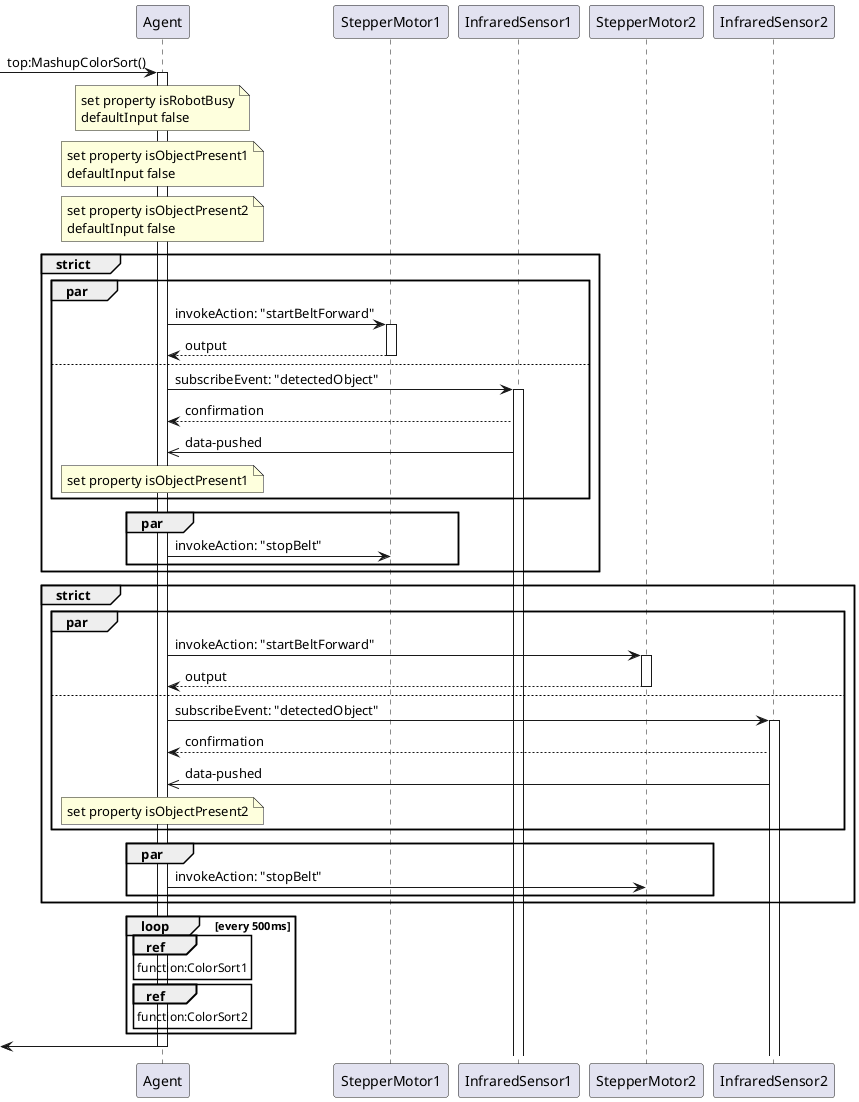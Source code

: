 @startuml topMashupColorSort
[->"Agent": top:MashupColorSort()
activate "Agent"

note over "Agent"
    set property isRobotBusy
    defaultInput false
end note
note over "Agent"
    set property isObjectPresent1
    defaultInput false
end note
note over "Agent"
    set property isObjectPresent2
    defaultInput false
end note
group strict
    par
        "Agent" -> "StepperMotor1" : invokeAction: "startBeltForward"
        activate "StepperMotor1"
        "StepperMotor1" --> "Agent" : output
        deactivate "StepperMotor1"
    else
        "Agent" -> "InfraredSensor1" : subscribeEvent: "detectedObject"
        activate "InfraredSensor1"
        "InfraredSensor1" --> "Agent" : confirmation
        "InfraredSensor1" ->> "Agent" : data-pushed
        note over "Agent"
            set property isObjectPresent1
        end note
    end
    par
        "Agent" -> "StepperMotor1" : invokeAction: "stopBelt"
    end
end
group strict
    par
        "Agent" -> "StepperMotor2" : invokeAction: "startBeltForward"
        activate "StepperMotor2"
        "StepperMotor2" --> "Agent" : output
        deactivate "StepperMotor2"
    else
        "Agent" -> "InfraredSensor2" : subscribeEvent: "detectedObject"
        activate "InfraredSensor2"
        "InfraredSensor2" --> "Agent" : confirmation
        "InfraredSensor2" ->> "Agent" : data-pushed
        note over "Agent"
            set property isObjectPresent2
        end note
    end
    par
        "Agent" -> "StepperMotor2" : invokeAction: "stopBelt"
    end
end
loop every 500ms
    ref over "Agent"
        function:ColorSort1
    end ref
    ref over "Agent"
        function:ColorSort2
    end ref
end
 
[<-"Agent"
deactivate "Agent"
@enduml

@startuml functionColorSort1
[->"Agent": function:ColorSort1()
activate "Agent"

alt allOf(not(property isRobotBusy), property isObjectPresent1)
    note over "Agent"
        set property isRobotBusy
        defaultInput true
    end note
    group strict
        par
            "Agent" -> "DobotMagician" : invokeAction: "pickObjectPosition1"
            activate "DobotMagician"
            "DobotMagician" --> "Agent" : output
            deactivate "DobotMagician"
        end
        par
            "Agent" -> "DobotMagician" : invokeAction: "moveToColorSensor1"
        else
            "Agent" -> "VirtualColorSensor1" : invokeAction: "lightUpLeds"
            note over "Agent"
                defaultInput "ON"
            end note
        end
    end
    group strict
        par
            "Agent" -> "VirtualColorSensor1" : invokeAction: "readColor"
            activate "VirtualColorSensor1"
            "VirtualColorSensor1" --> "Agent" : output
            deactivate "VirtualColorSensor1"
            note over "Agent"
                set property recColor1
            end note
        end
        par
            "Agent" -> "VirtualColorSensor1" : invokeAction: "lightUpLeds"
            note over "Agent"
                defaultInput "OFF"
            end note
        end
    end
    alt variable recColor1 == "Red"
        group strict
            par
                "Agent" -> "DobotMagician" : invokeAction: "moveObjectRed"
                activate "DobotMagician"
                "DobotMagician" --> "Agent" : output
                deactivate "DobotMagician"
            end
            par
                "Agent" -> "StepperMotor1" : invokeAction: "startBeltForward"
            end
        end
    else else
        alt variable recColor1 == "Green"
            group strict
                par
                    "Agent" -> "DobotMagician" : invokeAction: "moveObjectGreen"
                    activate "DobotMagician"
                    "DobotMagician" --> "Agent" : output
                    deactivate "DobotMagician"
                end
                par
                    "Agent" -> "StepperMotor1" : invokeAction: "startBeltForward"
                end
            end
        else else
            alt variable recColor1 == "Blue"
                group strict
                    par
                        "Agent" -> "DobotMagician" : invokeAction: "moveObjectBlue"
                        activate "DobotMagician"
                        "DobotMagician" --> "Agent" : output
                        deactivate "DobotMagician"
                    end
                    par
                        "Agent" -> "StepperMotor1" : invokeAction: "startBeltForward"
                    end
                end
            else else
                group strict
                    par
                        "Agent" -> "DobotMagician" : invokeAction: "moveObjectNone"
                        activate "DobotMagician"
                        "DobotMagician" --> "Agent" : output
                        deactivate "DobotMagician"
                    end
                    par
                        "Agent" -> "StepperMotor1" : invokeAction: "startBeltForward"
                    end
                end
            end
        end
    end
    note over "Agent"
        set property isRobotBusy
        defaultInput false
    end note
    note over "Agent"
        set property isObjectPresent1
        defaultInput false
    end note
else else
end
 
[<-"Agent"
deactivate "Agent"
@enduml

@startuml functionColorSort2
[->"Agent": function:ColorSort2()
activate "Agent"

alt allOf(not(property isRobotBusy), property isObjectPresent2)
    note over "Agent"
        set property isRobotBusy
        defaultInput true
    end note
    group strict
        par
            "Agent" -> "DobotMagician" : invokeAction: "pickObjectPosition2"
            activate "DobotMagician"
            "DobotMagician" --> "Agent" : output
            deactivate "DobotMagician"
        end
        par
            "Agent" -> "DobotMagician" : invokeAction: "moveToColorSensor2"
        else
            "Agent" -> "VirtualColorSensor2" : invokeAction: "lightUpLeds"
            note over "Agent"
                defaultInput "ON"
            end note
        end
    end
    group strict
        par
            "Agent" -> "VirtualColorSensor2" : invokeAction: "readColor"
            activate "VirtualColorSensor2"
            "VirtualColorSensor2" --> "Agent" : output
            deactivate "VirtualColorSensor2"
            note over "Agent"
                set property recColor2
            end note
        end
        par
            "Agent" -> "VirtualColorSensor2" : invokeAction: "lightUpLeds"
            note over "Agent"
                defaultInput "OFF"
            end note
        end
    end
    alt variable recColor2 == "Red"
        group strict
            par
                "Agent" -> "DobotMagician" : invokeAction: "moveObjectRed"
                activate "DobotMagician"
                "DobotMagician" --> "Agent" : output
                deactivate "DobotMagician"
            end
            par
                "Agent" -> "StepperMotor2" : invokeAction: "startBeltForward"
            end
        end
    else else
        alt variable recColor2 == "Green"
            group strict
                par
                    "Agent" -> "DobotMagician" : invokeAction: "moveObjectGreen"
                    activate "DobotMagician"
                    "DobotMagician" --> "Agent" : output
                    deactivate "DobotMagician"
                end
                par
                    "Agent" -> "StepperMotor2" : invokeAction: "startBeltForward"
                end
            end
        else else
            alt variable recColor2 == "Blue"
                group strict
                    par
                        "Agent" -> "DobotMagician" : invokeAction: "moveObjectBlue"
                        activate "DobotMagician"
                        "DobotMagician" --> "Agent" : output
                        deactivate "DobotMagician"
                    end
                    par
                        "Agent" -> "StepperMotor2" : invokeAction: "startBeltForward"
                    end
                end
            else else
                group strict
                    par
                        "Agent" -> "DobotMagician" : invokeAction: "moveObjectNone"
                        activate "DobotMagician"
                        "DobotMagician" --> "Agent" : output
                        deactivate "DobotMagician"
                    end
                    par
                        "Agent" -> "StepperMotor2" : invokeAction: "startBeltForward"
                    end
                end
            end
        end
    end
    note over "Agent"
        set property isRobotBusy
        defaultInput false
    end note
    note over "Agent"
        set property isObjectPresent2
        defaultInput false
    end note
else else
end
 
[<-"Agent"
deactivate "Agent"
@enduml
